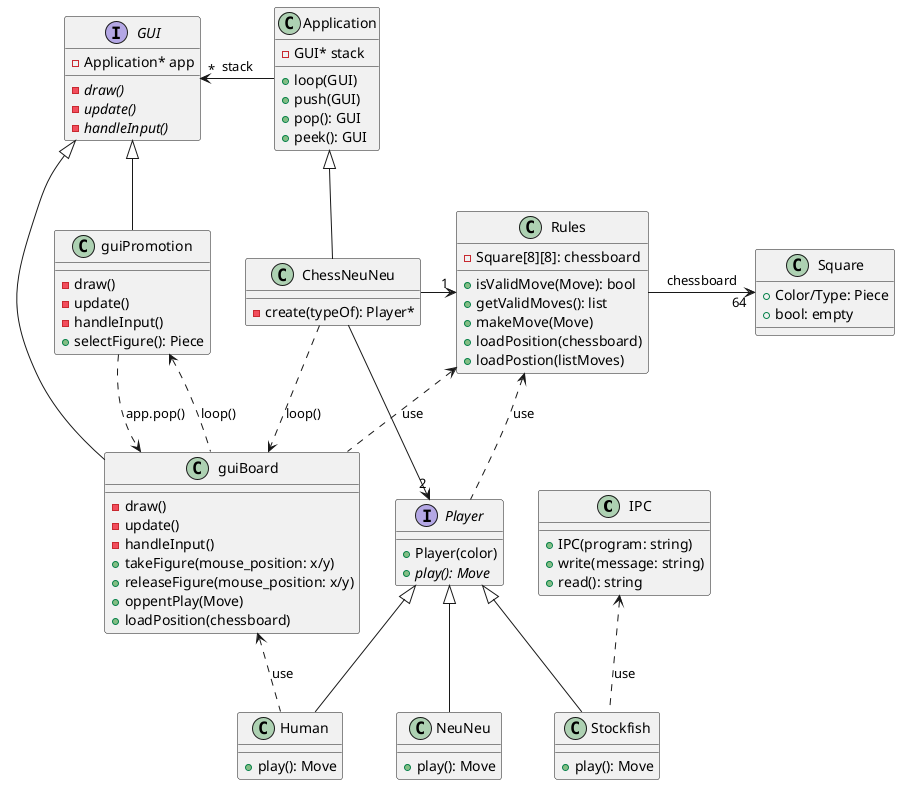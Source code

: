 @startuml

class IPC {
+IPC(program: string)
+write(message: string)
+read(): string
}

class Application {
+loop(GUI)
+push(GUI)
+pop(): GUI
+peek(): GUI
-GUI* stack
}

interface GUI {
-Application* app
-{abstract} draw()
-{abstract} update()
-{abstract} handleInput()
}

class ChessNeuNeu {
-create(typeOf): Player*
}

class guiBoard {
-draw()
-update()
-handleInput()
+takeFigure(mouse_position: x/y)
+releaseFigure(mouse_position: x/y)
+oppentPlay(Move)
+loadPosition(chessboard)
}

class guiPromotion {
-draw()
-update()
-handleInput()
+selectFigure(): Piece
}

class Rules {
-Square[8][8]: chessboard
+isValidMove(Move): bool
+getValidMoves(): list
+makeMove(Move)
+loadPosition(chessboard)
+loadPostion(listMoves)
}

interface Player {
+Player(color)
+{abstract} play(): Move
}

class Human {
+play(): Move
}

class Stockfish {
+play(): Move
}

class NeuNeu {
+play(): Move
}

class Square {
+ Color/Type: Piece
+ bool: empty
}

GUI "*" <- Application: "stack"
GUI <|-- guiBoard
GUI <|-- guiPromotion
Application <|-- ChessNeuNeu
ChessNeuNeu -> "1" Rules
ChessNeuNeu --> "2" Player
ChessNeuNeu ..> guiBoard: "loop()"
guiBoard <.. Human: "use"
Rules <.. guiBoard: "use"
guiPromotion <.. guiBoard: "loop()"
guiPromotion ..> guiBoard: "app.pop()"

Player <|-- Human
Player <|-- Stockfish
Player <|-- NeuNeu
IPC <.. Stockfish: "use"

Rules <.. Player: "use"
Rules -> "  64" Square: chessboard

@enduml
